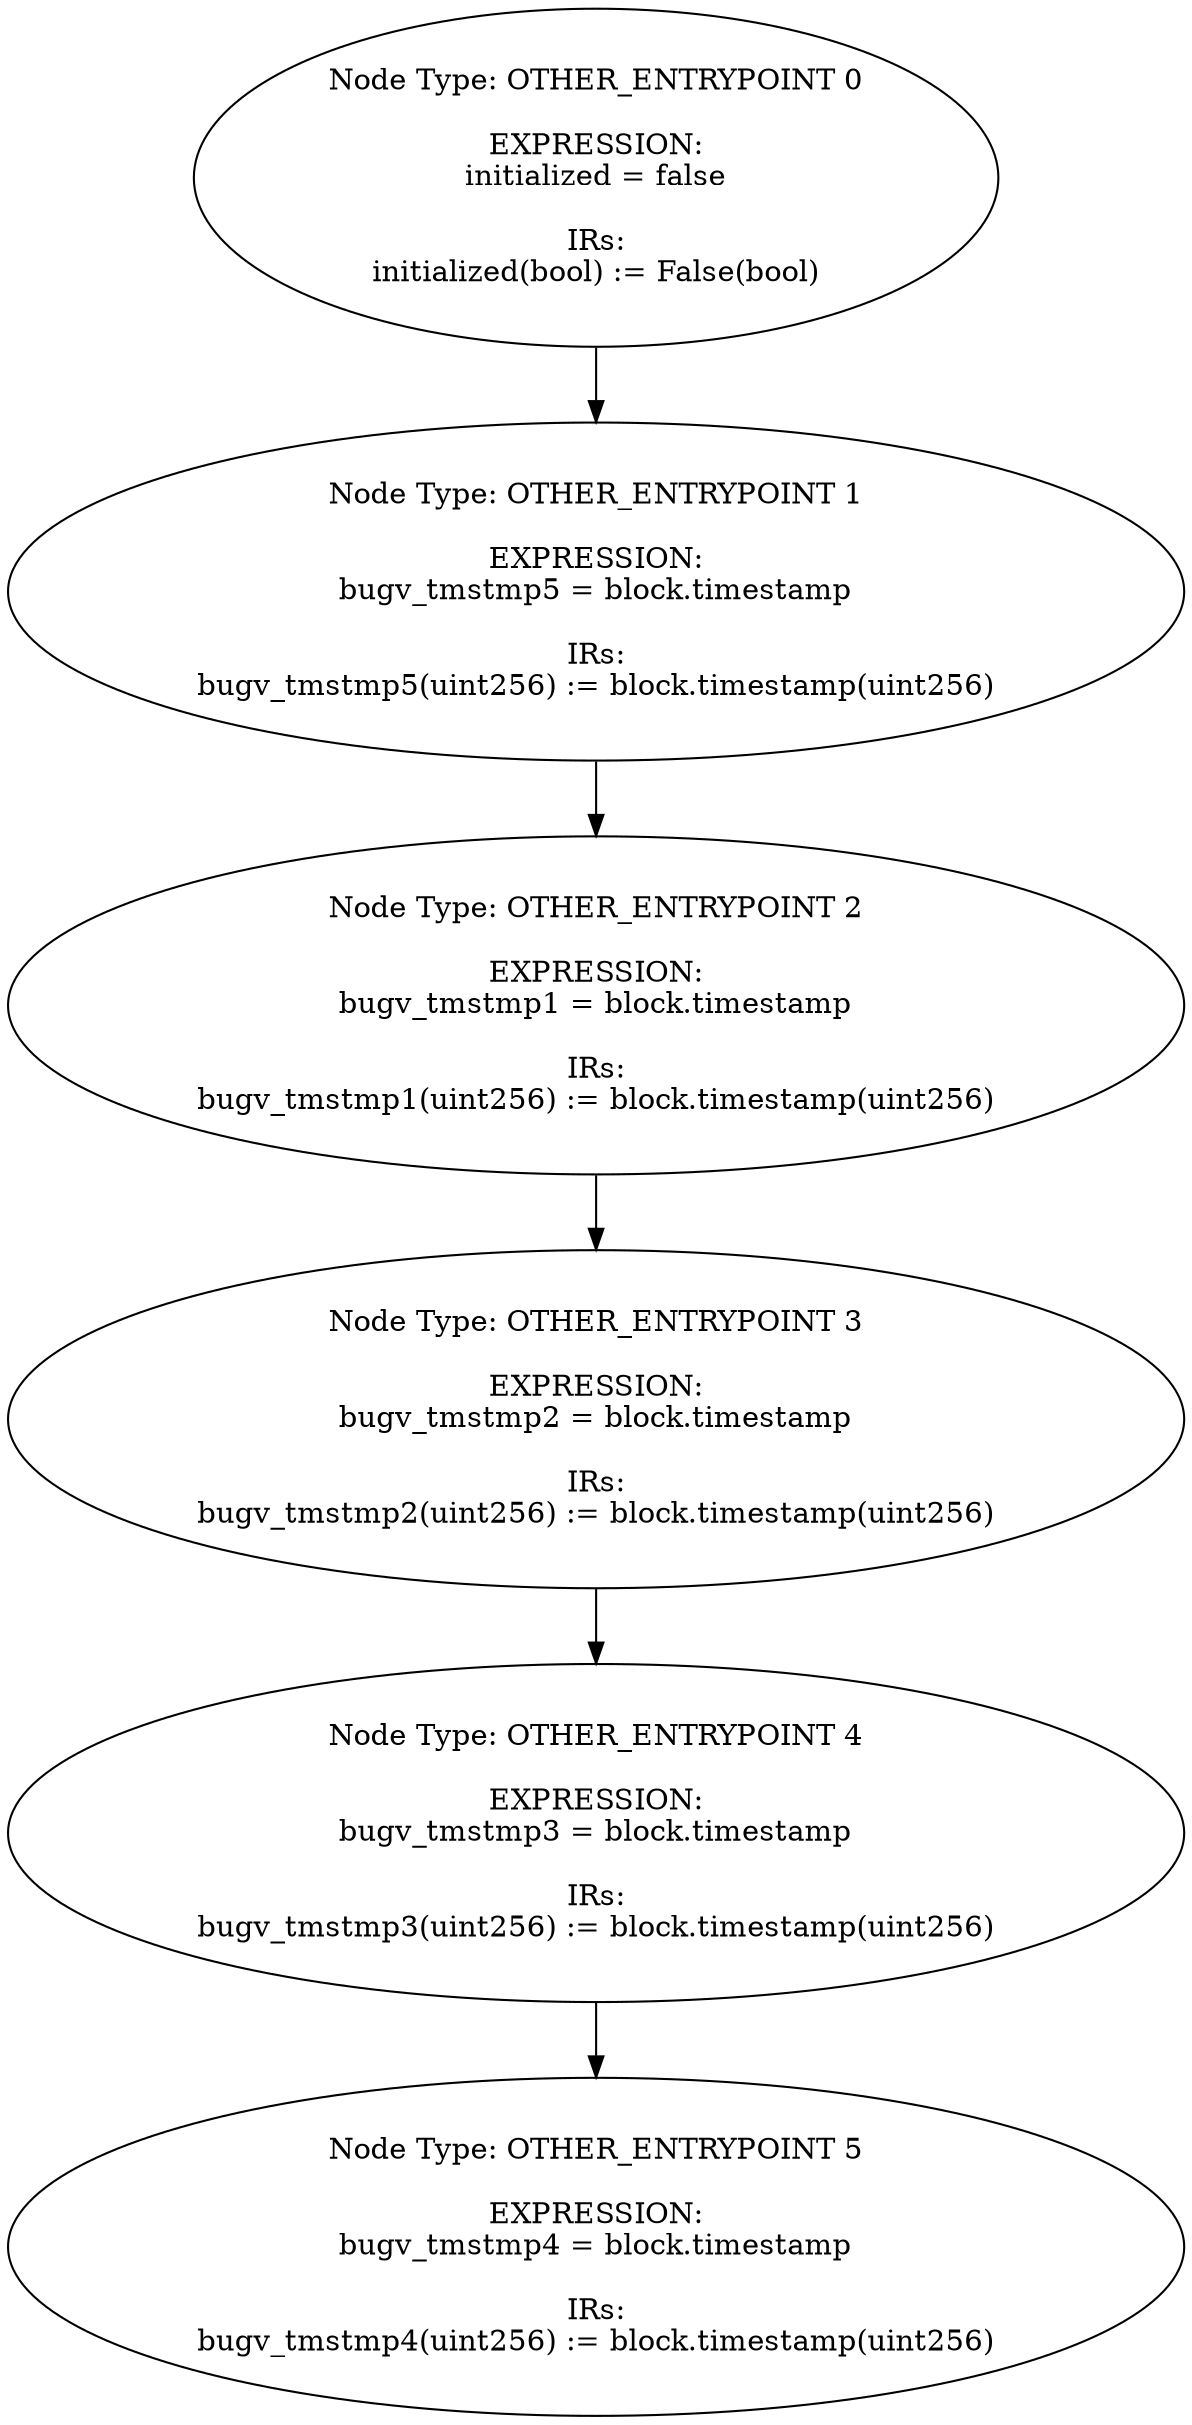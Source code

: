 digraph{
0[label="Node Type: OTHER_ENTRYPOINT 0

EXPRESSION:
initialized = false

IRs:
initialized(bool) := False(bool)"];
0->1;
1[label="Node Type: OTHER_ENTRYPOINT 1

EXPRESSION:
bugv_tmstmp5 = block.timestamp

IRs:
bugv_tmstmp5(uint256) := block.timestamp(uint256)"];
1->2;
2[label="Node Type: OTHER_ENTRYPOINT 2

EXPRESSION:
bugv_tmstmp1 = block.timestamp

IRs:
bugv_tmstmp1(uint256) := block.timestamp(uint256)"];
2->3;
3[label="Node Type: OTHER_ENTRYPOINT 3

EXPRESSION:
bugv_tmstmp2 = block.timestamp

IRs:
bugv_tmstmp2(uint256) := block.timestamp(uint256)"];
3->4;
4[label="Node Type: OTHER_ENTRYPOINT 4

EXPRESSION:
bugv_tmstmp3 = block.timestamp

IRs:
bugv_tmstmp3(uint256) := block.timestamp(uint256)"];
4->5;
5[label="Node Type: OTHER_ENTRYPOINT 5

EXPRESSION:
bugv_tmstmp4 = block.timestamp

IRs:
bugv_tmstmp4(uint256) := block.timestamp(uint256)"];
}
